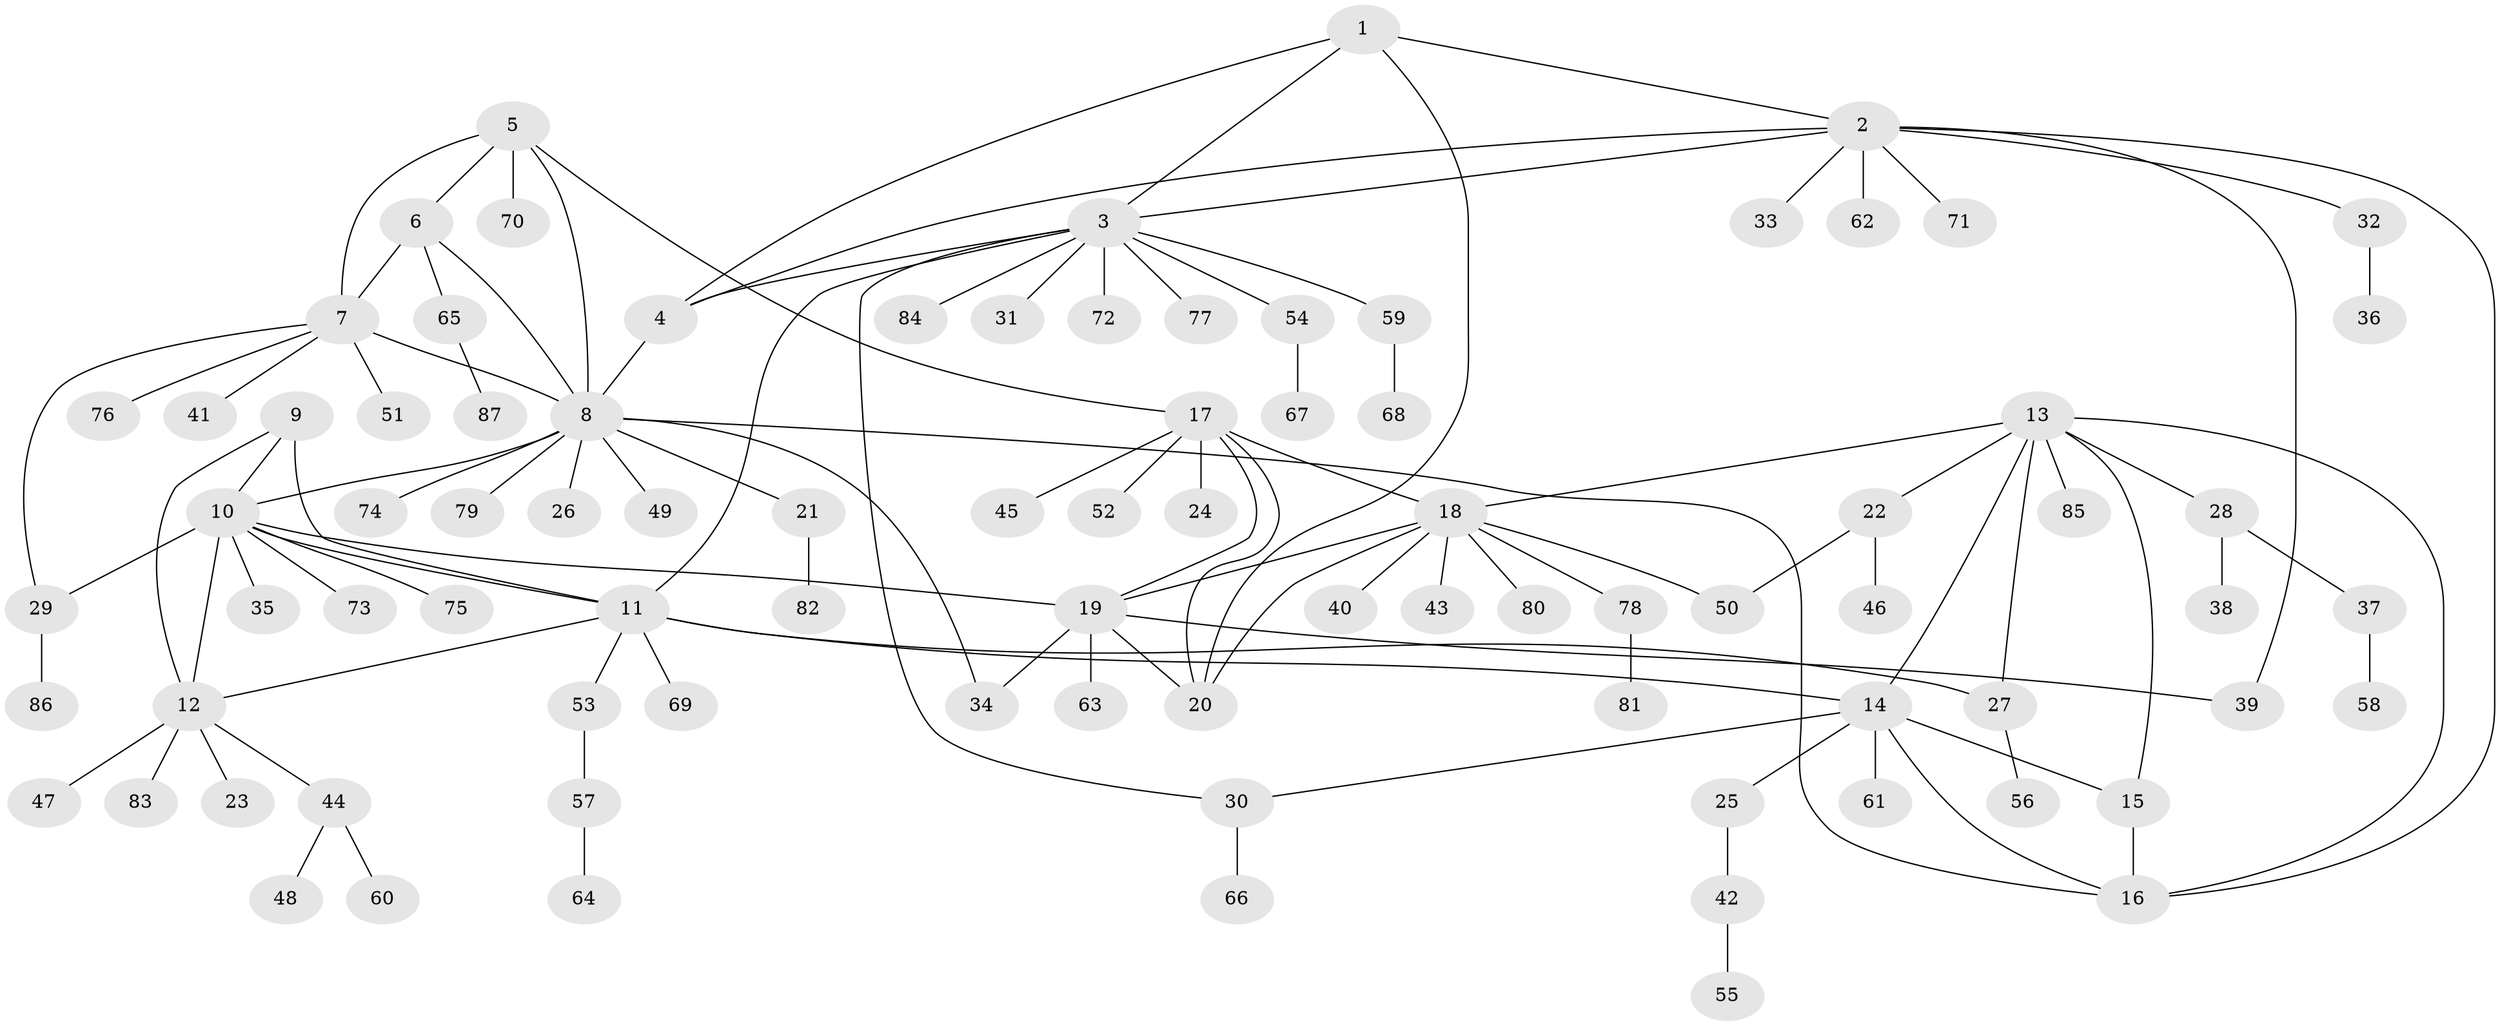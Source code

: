 // Generated by graph-tools (version 1.1) at 2025/50/03/09/25 03:50:36]
// undirected, 87 vertices, 113 edges
graph export_dot {
graph [start="1"]
  node [color=gray90,style=filled];
  1;
  2;
  3;
  4;
  5;
  6;
  7;
  8;
  9;
  10;
  11;
  12;
  13;
  14;
  15;
  16;
  17;
  18;
  19;
  20;
  21;
  22;
  23;
  24;
  25;
  26;
  27;
  28;
  29;
  30;
  31;
  32;
  33;
  34;
  35;
  36;
  37;
  38;
  39;
  40;
  41;
  42;
  43;
  44;
  45;
  46;
  47;
  48;
  49;
  50;
  51;
  52;
  53;
  54;
  55;
  56;
  57;
  58;
  59;
  60;
  61;
  62;
  63;
  64;
  65;
  66;
  67;
  68;
  69;
  70;
  71;
  72;
  73;
  74;
  75;
  76;
  77;
  78;
  79;
  80;
  81;
  82;
  83;
  84;
  85;
  86;
  87;
  1 -- 2;
  1 -- 3;
  1 -- 4;
  1 -- 20;
  2 -- 3;
  2 -- 4;
  2 -- 16;
  2 -- 32;
  2 -- 33;
  2 -- 39;
  2 -- 62;
  2 -- 71;
  3 -- 4;
  3 -- 11;
  3 -- 30;
  3 -- 31;
  3 -- 54;
  3 -- 59;
  3 -- 72;
  3 -- 77;
  3 -- 84;
  4 -- 8;
  5 -- 6;
  5 -- 7;
  5 -- 8;
  5 -- 17;
  5 -- 70;
  6 -- 7;
  6 -- 8;
  6 -- 65;
  7 -- 8;
  7 -- 29;
  7 -- 41;
  7 -- 51;
  7 -- 76;
  8 -- 10;
  8 -- 16;
  8 -- 21;
  8 -- 26;
  8 -- 34;
  8 -- 49;
  8 -- 74;
  8 -- 79;
  9 -- 10;
  9 -- 11;
  9 -- 12;
  10 -- 11;
  10 -- 12;
  10 -- 19;
  10 -- 29;
  10 -- 35;
  10 -- 73;
  10 -- 75;
  11 -- 12;
  11 -- 14;
  11 -- 27;
  11 -- 53;
  11 -- 69;
  12 -- 23;
  12 -- 44;
  12 -- 47;
  12 -- 83;
  13 -- 14;
  13 -- 15;
  13 -- 16;
  13 -- 18;
  13 -- 22;
  13 -- 27;
  13 -- 28;
  13 -- 85;
  14 -- 15;
  14 -- 16;
  14 -- 25;
  14 -- 30;
  14 -- 61;
  15 -- 16;
  17 -- 18;
  17 -- 19;
  17 -- 20;
  17 -- 24;
  17 -- 45;
  17 -- 52;
  18 -- 19;
  18 -- 20;
  18 -- 40;
  18 -- 43;
  18 -- 50;
  18 -- 78;
  18 -- 80;
  19 -- 20;
  19 -- 34;
  19 -- 39;
  19 -- 63;
  21 -- 82;
  22 -- 46;
  22 -- 50;
  25 -- 42;
  27 -- 56;
  28 -- 37;
  28 -- 38;
  29 -- 86;
  30 -- 66;
  32 -- 36;
  37 -- 58;
  42 -- 55;
  44 -- 48;
  44 -- 60;
  53 -- 57;
  54 -- 67;
  57 -- 64;
  59 -- 68;
  65 -- 87;
  78 -- 81;
}
